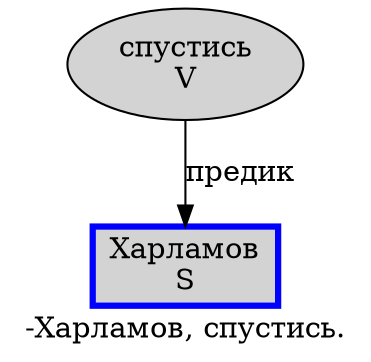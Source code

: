 digraph SENTENCE_3315 {
	graph [label="-Харламов, спустись."]
	node [style=filled]
		1 [label="Харламов
S" color=blue fillcolor=lightgray penwidth=3 shape=box]
		3 [label="спустись
V" color="" fillcolor=lightgray penwidth=1 shape=ellipse]
			3 -> 1 [label="предик"]
}